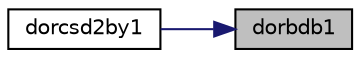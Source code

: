 digraph "dorbdb1"
{
 // LATEX_PDF_SIZE
  edge [fontname="Helvetica",fontsize="10",labelfontname="Helvetica",labelfontsize="10"];
  node [fontname="Helvetica",fontsize="10",shape=record];
  rankdir="RL";
  Node1 [label="dorbdb1",height=0.2,width=0.4,color="black", fillcolor="grey75", style="filled", fontcolor="black",tooltip="DORBDB1"];
  Node1 -> Node2 [dir="back",color="midnightblue",fontsize="10",style="solid",fontname="Helvetica"];
  Node2 [label="dorcsd2by1",height=0.2,width=0.4,color="black", fillcolor="white", style="filled",URL="$dorcsd2by1_8f.html#ae1a7eecbb70baaeb096a481052750f63",tooltip="DORCSD2BY1"];
}
